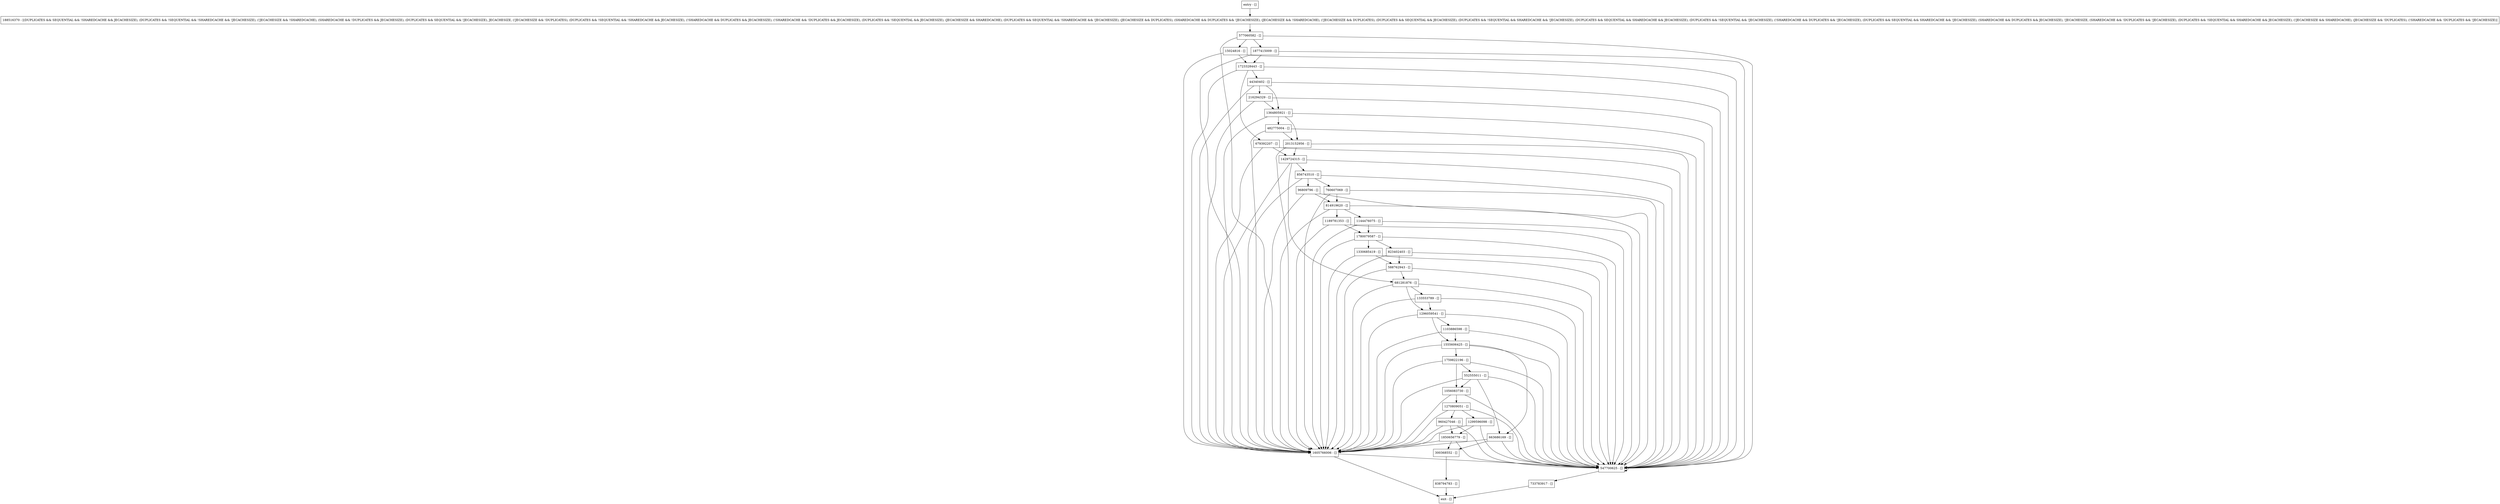 digraph recover {
node [shape=record];
1299596098 [label="1299596098 - []"];
856743510 [label="856743510 - []"];
1330685419 [label="1330685419 - []"];
1605766006 [label="1605766006 - []"];
760607069 [label="760607069 - []"];
15024816 [label="15024816 - []"];
1877415009 [label="1877415009 - []"];
1429724315 [label="1429724315 - []"];
300368552 [label="300368552 - []"];
679392207 [label="679392207 - []"];
133553789 [label="133553789 - []"];
96809796 [label="96809796 - []"];
1296059541 [label="1296059541 - []"];
663686169 [label="663686169 - []"];
188516370 [label="188516370 - [(DUPLICATES && SEQUENTIAL && !SHAREDCACHE && JECACHESIZE), (DUPLICATES && !SEQUENTIAL && !SHAREDCACHE && !JECACHESIZE), (!JECACHESIZE && !SHAREDCACHE), (SHAREDCACHE && !DUPLICATES && JECACHESIZE), (DUPLICATES && SEQUENTIAL && !JECACHESIZE), JECACHESIZE, (!JECACHESIZE && !DUPLICATES), (DUPLICATES && !SEQUENTIAL && !SHAREDCACHE && JECACHESIZE), (!SHAREDCACHE && DUPLICATES && JECACHESIZE), (!SHAREDCACHE && !DUPLICATES && JECACHESIZE), (DUPLICATES && !SEQUENTIAL && JECACHESIZE), (JECACHESIZE && SHAREDCACHE), (DUPLICATES && SEQUENTIAL && !SHAREDCACHE && !JECACHESIZE), (JECACHESIZE && DUPLICATES), (SHAREDCACHE && DUPLICATES && !JECACHESIZE), (JECACHESIZE && !SHAREDCACHE), (!JECACHESIZE && DUPLICATES), (DUPLICATES && SEQUENTIAL && JECACHESIZE), (DUPLICATES && !SEQUENTIAL && SHAREDCACHE && !JECACHESIZE), (DUPLICATES && SEQUENTIAL && SHAREDCACHE && JECACHESIZE), (DUPLICATES && !SEQUENTIAL && !JECACHESIZE), (!SHAREDCACHE && DUPLICATES && !JECACHESIZE), (DUPLICATES && SEQUENTIAL && SHAREDCACHE && !JECACHESIZE), (SHAREDCACHE && DUPLICATES && JECACHESIZE), !JECACHESIZE, (SHAREDCACHE && !DUPLICATES && !JECACHESIZE), (DUPLICATES && !SEQUENTIAL && SHAREDCACHE && JECACHESIZE), (!JECACHESIZE && SHAREDCACHE), (JECACHESIZE && !DUPLICATES), (!SHAREDCACHE && !DUPLICATES && !JECACHESIZE)]"];
552555011 [label="552555011 - []"];
1555606425 [label="1555606425 - []"];
44340402 [label="44340402 - []"];
1850656779 [label="1850656779 - []"];
577060582 [label="577060582 - []"];
1056083730 [label="1056083730 - []"];
1270809051 [label="1270809051 - []"];
2013152956 [label="2013152956 - []"];
814919620 [label="814919620 - []"];
1759822196 [label="1759822196 - []"];
547700625 [label="547700625 - []"];
588762943 [label="588762943 - []"];
entry [label="entry - []"];
exit [label="exit - []"];
960427046 [label="960427046 - []"];
733783917 [label="733783917 - []"];
216294329 [label="216294329 - []"];
1189781353 [label="1189781353 - []"];
823402403 [label="823402403 - []"];
482775004 [label="482775004 - []"];
1780079587 [label="1780079587 - []"];
1364805921 [label="1364805921 - []"];
681281876 [label="681281876 - []"];
1103886598 [label="1103886598 - []"];
838794783 [label="838794783 - []"];
1723328443 [label="1723328443 - []"];
1144476075 [label="1144476075 - []"];
entry;
exit;
1299596098 -> 1605766006;
1299596098 -> 1850656779;
1299596098 -> 547700625;
856743510 -> 96809796;
856743510 -> 1605766006;
856743510 -> 760607069;
856743510 -> 547700625;
1330685419 -> 1605766006;
1330685419 -> 588762943;
1330685419 -> 547700625;
1605766006 -> exit;
1605766006 -> 547700625;
760607069 -> 1605766006;
760607069 -> 814919620;
760607069 -> 547700625;
15024816 -> 1605766006;
15024816 -> 1723328443;
15024816 -> 547700625;
1877415009 -> 1605766006;
1877415009 -> 1723328443;
1877415009 -> 547700625;
1429724315 -> 856743510;
1429724315 -> 1605766006;
1429724315 -> 681281876;
1429724315 -> 547700625;
300368552 -> 838794783;
679392207 -> 1605766006;
679392207 -> 1429724315;
679392207 -> 547700625;
133553789 -> 1296059541;
133553789 -> 1605766006;
133553789 -> 547700625;
96809796 -> 1605766006;
96809796 -> 814919620;
96809796 -> 547700625;
1296059541 -> 1605766006;
1296059541 -> 1555606425;
1296059541 -> 1103886598;
1296059541 -> 547700625;
663686169 -> 300368552;
663686169 -> 1605766006;
663686169 -> 547700625;
188516370 -> 577060582;
552555011 -> 1056083730;
552555011 -> 663686169;
552555011 -> 1605766006;
552555011 -> 547700625;
1555606425 -> 663686169;
1555606425 -> 1605766006;
1555606425 -> 1759822196;
1555606425 -> 547700625;
44340402 -> 216294329;
44340402 -> 1605766006;
44340402 -> 1364805921;
44340402 -> 547700625;
1850656779 -> 300368552;
1850656779 -> 1605766006;
1850656779 -> 547700625;
577060582 -> 1605766006;
577060582 -> 15024816;
577060582 -> 1877415009;
577060582 -> 547700625;
1056083730 -> 1270809051;
1056083730 -> 1605766006;
1056083730 -> 547700625;
1270809051 -> 960427046;
1270809051 -> 1299596098;
1270809051 -> 1605766006;
1270809051 -> 547700625;
2013152956 -> 1605766006;
2013152956 -> 1429724315;
2013152956 -> 547700625;
814919620 -> 1189781353;
814919620 -> 1605766006;
814919620 -> 1144476075;
814919620 -> 547700625;
1759822196 -> 1056083730;
1759822196 -> 1605766006;
1759822196 -> 552555011;
1759822196 -> 547700625;
547700625 -> 733783917;
547700625 -> 547700625;
588762943 -> 1605766006;
588762943 -> 681281876;
588762943 -> 547700625;
entry -> 188516370;
960427046 -> 1605766006;
960427046 -> 1850656779;
960427046 -> 547700625;
733783917 -> exit;
216294329 -> 1605766006;
216294329 -> 1364805921;
216294329 -> 547700625;
1189781353 -> 1605766006;
1189781353 -> 1780079587;
1189781353 -> 547700625;
823402403 -> 1605766006;
823402403 -> 588762943;
823402403 -> 547700625;
482775004 -> 1605766006;
482775004 -> 2013152956;
482775004 -> 547700625;
1780079587 -> 823402403;
1780079587 -> 1330685419;
1780079587 -> 1605766006;
1780079587 -> 547700625;
1364805921 -> 1605766006;
1364805921 -> 482775004;
1364805921 -> 2013152956;
1364805921 -> 547700625;
681281876 -> 133553789;
681281876 -> 1296059541;
681281876 -> 1605766006;
681281876 -> 547700625;
1103886598 -> 1605766006;
1103886598 -> 1555606425;
1103886598 -> 547700625;
838794783 -> exit;
1723328443 -> 679392207;
1723328443 -> 1605766006;
1723328443 -> 44340402;
1723328443 -> 547700625;
1144476075 -> 1605766006;
1144476075 -> 1780079587;
1144476075 -> 547700625;
}
